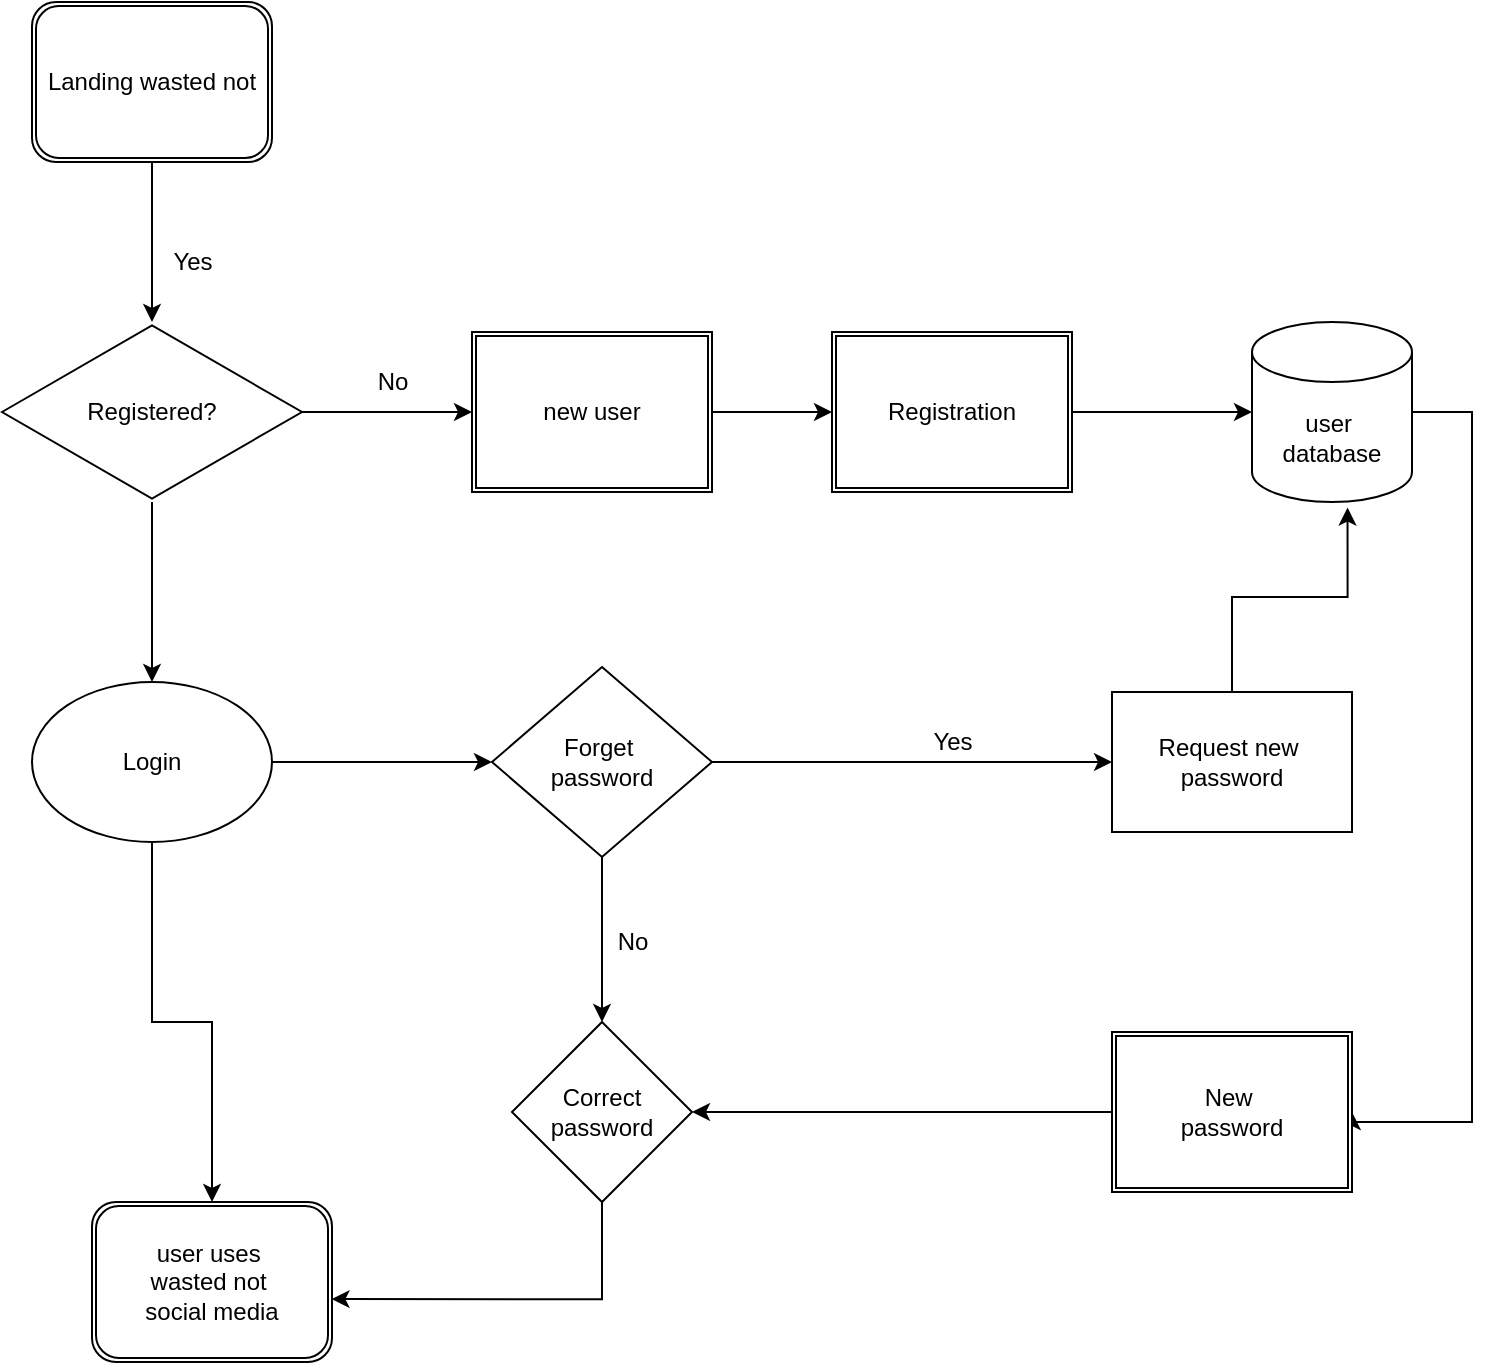 <mxfile version="21.1.7" type="github">
  <diagram name="Page-1" id="IhCU6Eo4FE-s7Uimks6w">
    <mxGraphModel dx="890" dy="837" grid="1" gridSize="10" guides="1" tooltips="1" connect="1" arrows="1" fold="1" page="1" pageScale="1" pageWidth="827" pageHeight="1169" math="0" shadow="0">
      <root>
        <mxCell id="0" />
        <mxCell id="1" parent="0" />
        <mxCell id="ZG-NbZq9mbLKPkhBbAhN-18" style="edgeStyle=orthogonalEdgeStyle;rounded=0;orthogonalLoop=1;jettySize=auto;html=1;exitX=0.5;exitY=1;exitDx=0;exitDy=0;entryX=0.5;entryY=0;entryDx=0;entryDy=0;" edge="1" parent="1" source="ZG-NbZq9mbLKPkhBbAhN-2" target="ZG-NbZq9mbLKPkhBbAhN-4">
          <mxGeometry relative="1" as="geometry">
            <mxPoint x="140" y="570" as="targetPoint" />
          </mxGeometry>
        </mxCell>
        <mxCell id="ZG-NbZq9mbLKPkhBbAhN-20" value="" style="edgeStyle=orthogonalEdgeStyle;rounded=0;orthogonalLoop=1;jettySize=auto;html=1;" edge="1" parent="1" source="ZG-NbZq9mbLKPkhBbAhN-2" target="ZG-NbZq9mbLKPkhBbAhN-19">
          <mxGeometry relative="1" as="geometry" />
        </mxCell>
        <mxCell id="ZG-NbZq9mbLKPkhBbAhN-2" value="Login" style="ellipse;whiteSpace=wrap;html=1;" vertex="1" parent="1">
          <mxGeometry x="80" y="380" width="120" height="80" as="geometry" />
        </mxCell>
        <mxCell id="ZG-NbZq9mbLKPkhBbAhN-4" value="user uses&amp;nbsp;&lt;br&gt;wasted not&amp;nbsp;&lt;br&gt;social media" style="shape=ext;double=1;rounded=1;whiteSpace=wrap;html=1;" vertex="1" parent="1">
          <mxGeometry x="110" y="640" width="120" height="80" as="geometry" />
        </mxCell>
        <mxCell id="ZG-NbZq9mbLKPkhBbAhN-5" value="Landing wasted not" style="shape=ext;double=1;rounded=1;whiteSpace=wrap;html=1;" vertex="1" parent="1">
          <mxGeometry x="80" y="40" width="120" height="80" as="geometry" />
        </mxCell>
        <mxCell id="ZG-NbZq9mbLKPkhBbAhN-12" style="edgeStyle=orthogonalEdgeStyle;rounded=0;orthogonalLoop=1;jettySize=auto;html=1;entryX=0;entryY=0.5;entryDx=0;entryDy=0;" edge="1" parent="1" source="ZG-NbZq9mbLKPkhBbAhN-6" target="ZG-NbZq9mbLKPkhBbAhN-7">
          <mxGeometry relative="1" as="geometry" />
        </mxCell>
        <mxCell id="ZG-NbZq9mbLKPkhBbAhN-6" value="Registered?" style="html=1;whiteSpace=wrap;aspect=fixed;shape=isoRectangle;" vertex="1" parent="1">
          <mxGeometry x="65" y="200" width="150" height="90" as="geometry" />
        </mxCell>
        <mxCell id="ZG-NbZq9mbLKPkhBbAhN-15" style="edgeStyle=orthogonalEdgeStyle;rounded=0;orthogonalLoop=1;jettySize=auto;html=1;entryX=0;entryY=0.5;entryDx=0;entryDy=0;" edge="1" parent="1" source="ZG-NbZq9mbLKPkhBbAhN-7" target="ZG-NbZq9mbLKPkhBbAhN-14">
          <mxGeometry relative="1" as="geometry" />
        </mxCell>
        <mxCell id="ZG-NbZq9mbLKPkhBbAhN-7" value="new user" style="shape=ext;double=1;rounded=0;whiteSpace=wrap;html=1;" vertex="1" parent="1">
          <mxGeometry x="300" y="205" width="120" height="80" as="geometry" />
        </mxCell>
        <mxCell id="ZG-NbZq9mbLKPkhBbAhN-8" value="" style="endArrow=classic;html=1;rounded=0;exitX=0.5;exitY=1;exitDx=0;exitDy=0;" edge="1" parent="1" source="ZG-NbZq9mbLKPkhBbAhN-5" target="ZG-NbZq9mbLKPkhBbAhN-6">
          <mxGeometry width="50" height="50" relative="1" as="geometry">
            <mxPoint x="170" y="180" as="sourcePoint" />
            <mxPoint x="220" y="130" as="targetPoint" />
            <Array as="points" />
          </mxGeometry>
        </mxCell>
        <mxCell id="ZG-NbZq9mbLKPkhBbAhN-9" value="Yes" style="text;html=1;align=center;verticalAlign=middle;resizable=0;points=[];autosize=1;strokeColor=none;fillColor=none;" vertex="1" parent="1">
          <mxGeometry x="140" y="155" width="40" height="30" as="geometry" />
        </mxCell>
        <mxCell id="ZG-NbZq9mbLKPkhBbAhN-10" value="" style="endArrow=classic;html=1;rounded=0;" edge="1" parent="1" source="ZG-NbZq9mbLKPkhBbAhN-6">
          <mxGeometry width="50" height="50" relative="1" as="geometry">
            <mxPoint x="390" y="430" as="sourcePoint" />
            <mxPoint x="140" y="380" as="targetPoint" />
            <Array as="points">
              <mxPoint x="140" y="380" />
            </Array>
          </mxGeometry>
        </mxCell>
        <mxCell id="ZG-NbZq9mbLKPkhBbAhN-13" value="No" style="text;html=1;align=center;verticalAlign=middle;resizable=0;points=[];autosize=1;strokeColor=none;fillColor=none;" vertex="1" parent="1">
          <mxGeometry x="240" y="215" width="40" height="30" as="geometry" />
        </mxCell>
        <mxCell id="ZG-NbZq9mbLKPkhBbAhN-17" style="edgeStyle=orthogonalEdgeStyle;rounded=0;orthogonalLoop=1;jettySize=auto;html=1;entryX=0;entryY=0.5;entryDx=0;entryDy=0;entryPerimeter=0;" edge="1" parent="1" source="ZG-NbZq9mbLKPkhBbAhN-14" target="ZG-NbZq9mbLKPkhBbAhN-16">
          <mxGeometry relative="1" as="geometry" />
        </mxCell>
        <mxCell id="ZG-NbZq9mbLKPkhBbAhN-14" value="Registration" style="shape=ext;double=1;rounded=0;whiteSpace=wrap;html=1;" vertex="1" parent="1">
          <mxGeometry x="480" y="205" width="120" height="80" as="geometry" />
        </mxCell>
        <mxCell id="ZG-NbZq9mbLKPkhBbAhN-35" style="edgeStyle=orthogonalEdgeStyle;rounded=0;orthogonalLoop=1;jettySize=auto;html=1;entryX=1;entryY=0.5;entryDx=0;entryDy=0;" edge="1" parent="1" source="ZG-NbZq9mbLKPkhBbAhN-16" target="ZG-NbZq9mbLKPkhBbAhN-34">
          <mxGeometry relative="1" as="geometry">
            <Array as="points">
              <mxPoint x="800" y="245" />
              <mxPoint x="800" y="600" />
            </Array>
          </mxGeometry>
        </mxCell>
        <mxCell id="ZG-NbZq9mbLKPkhBbAhN-16" value="user&amp;nbsp;&lt;br&gt;database" style="shape=cylinder3;whiteSpace=wrap;html=1;boundedLbl=1;backgroundOutline=1;size=15;" vertex="1" parent="1">
          <mxGeometry x="690" y="200" width="80" height="90" as="geometry" />
        </mxCell>
        <mxCell id="ZG-NbZq9mbLKPkhBbAhN-24" value="" style="edgeStyle=orthogonalEdgeStyle;rounded=0;orthogonalLoop=1;jettySize=auto;html=1;" edge="1" parent="1" source="ZG-NbZq9mbLKPkhBbAhN-19" target="ZG-NbZq9mbLKPkhBbAhN-23">
          <mxGeometry relative="1" as="geometry" />
        </mxCell>
        <mxCell id="ZG-NbZq9mbLKPkhBbAhN-29" value="" style="edgeStyle=orthogonalEdgeStyle;rounded=0;orthogonalLoop=1;jettySize=auto;html=1;" edge="1" parent="1" source="ZG-NbZq9mbLKPkhBbAhN-19" target="ZG-NbZq9mbLKPkhBbAhN-28">
          <mxGeometry relative="1" as="geometry" />
        </mxCell>
        <mxCell id="ZG-NbZq9mbLKPkhBbAhN-19" value="Forget&amp;nbsp;&lt;br&gt;password" style="rhombus;whiteSpace=wrap;html=1;" vertex="1" parent="1">
          <mxGeometry x="310" y="372.5" width="110" height="95" as="geometry" />
        </mxCell>
        <mxCell id="ZG-NbZq9mbLKPkhBbAhN-25" style="edgeStyle=orthogonalEdgeStyle;rounded=0;orthogonalLoop=1;jettySize=auto;html=1;entryX=0.597;entryY=1.031;entryDx=0;entryDy=0;entryPerimeter=0;" edge="1" parent="1" source="ZG-NbZq9mbLKPkhBbAhN-23" target="ZG-NbZq9mbLKPkhBbAhN-16">
          <mxGeometry relative="1" as="geometry" />
        </mxCell>
        <mxCell id="ZG-NbZq9mbLKPkhBbAhN-23" value="Request new&amp;nbsp;&lt;br&gt;password" style="whiteSpace=wrap;html=1;" vertex="1" parent="1">
          <mxGeometry x="620" y="385" width="120" height="70" as="geometry" />
        </mxCell>
        <mxCell id="ZG-NbZq9mbLKPkhBbAhN-26" value="Yes" style="text;html=1;align=center;verticalAlign=middle;resizable=0;points=[];autosize=1;strokeColor=none;fillColor=none;" vertex="1" parent="1">
          <mxGeometry x="520" y="395" width="40" height="30" as="geometry" />
        </mxCell>
        <mxCell id="ZG-NbZq9mbLKPkhBbAhN-32" style="edgeStyle=orthogonalEdgeStyle;rounded=0;orthogonalLoop=1;jettySize=auto;html=1;entryX=0.998;entryY=0.607;entryDx=0;entryDy=0;entryPerimeter=0;exitX=0.5;exitY=1;exitDx=0;exitDy=0;" edge="1" parent="1" source="ZG-NbZq9mbLKPkhBbAhN-28" target="ZG-NbZq9mbLKPkhBbAhN-4">
          <mxGeometry relative="1" as="geometry" />
        </mxCell>
        <mxCell id="ZG-NbZq9mbLKPkhBbAhN-28" value="Correct&lt;br&gt;password" style="rhombus;whiteSpace=wrap;html=1;" vertex="1" parent="1">
          <mxGeometry x="320" y="550" width="90" height="90" as="geometry" />
        </mxCell>
        <mxCell id="ZG-NbZq9mbLKPkhBbAhN-31" value="No" style="text;html=1;align=center;verticalAlign=middle;resizable=0;points=[];autosize=1;strokeColor=none;fillColor=none;" vertex="1" parent="1">
          <mxGeometry x="360" y="495" width="40" height="30" as="geometry" />
        </mxCell>
        <mxCell id="ZG-NbZq9mbLKPkhBbAhN-36" style="edgeStyle=orthogonalEdgeStyle;rounded=0;orthogonalLoop=1;jettySize=auto;html=1;entryX=1;entryY=0.5;entryDx=0;entryDy=0;" edge="1" parent="1" source="ZG-NbZq9mbLKPkhBbAhN-34" target="ZG-NbZq9mbLKPkhBbAhN-28">
          <mxGeometry relative="1" as="geometry" />
        </mxCell>
        <mxCell id="ZG-NbZq9mbLKPkhBbAhN-34" value="New&amp;nbsp;&lt;br&gt;password" style="shape=ext;double=1;rounded=0;whiteSpace=wrap;html=1;" vertex="1" parent="1">
          <mxGeometry x="620" y="555" width="120" height="80" as="geometry" />
        </mxCell>
      </root>
    </mxGraphModel>
  </diagram>
</mxfile>
